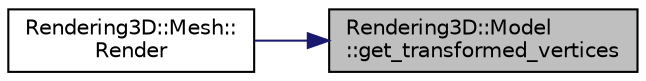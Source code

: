 digraph "Rendering3D::Model::get_transformed_vertices"
{
 // LATEX_PDF_SIZE
  edge [fontname="Helvetica",fontsize="10",labelfontname="Helvetica",labelfontsize="10"];
  node [fontname="Helvetica",fontsize="10",shape=record];
  rankdir="RL";
  Node1 [label="Rendering3D::Model\l::get_transformed_vertices",height=0.2,width=0.4,color="black", fillcolor="grey75", style="filled", fontcolor="black",tooltip="Gets the transformed vertices reference."];
  Node1 -> Node2 [dir="back",color="midnightblue",fontsize="10",style="solid",fontname="Helvetica"];
  Node2 [label="Rendering3D::Mesh::\lRender",height=0.2,width=0.4,color="black", fillcolor="white", style="filled",URL="$class_rendering3_d_1_1_mesh.html#af633c14f003a0e61f13cf117724c3664",tooltip="Render the mesh."];
}
